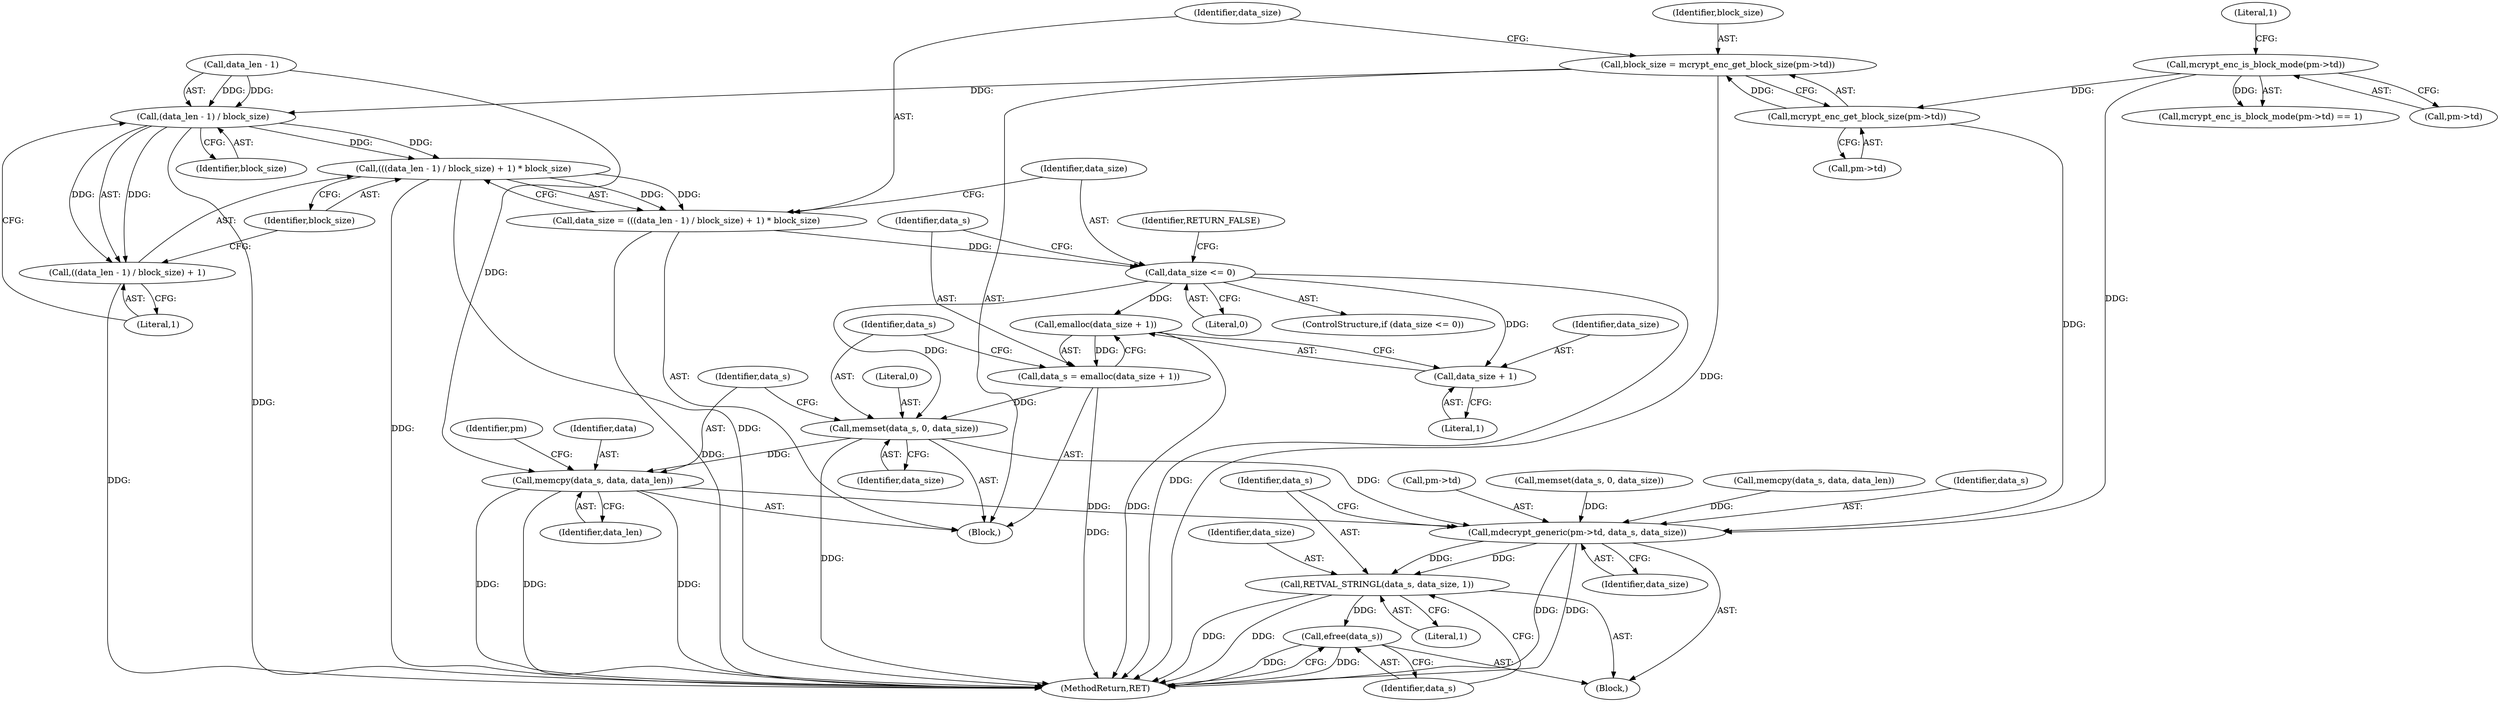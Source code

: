 digraph "0_php-src_6c5211a0cef0cc2854eaa387e0eb036e012904d0?w=1_2@API" {
"1000128" [label="(Call,block_size = mcrypt_enc_get_block_size(pm->td))"];
"1000130" [label="(Call,mcrypt_enc_get_block_size(pm->td))"];
"1000122" [label="(Call,mcrypt_enc_is_block_mode(pm->td))"];
"1000138" [label="(Call,(data_len - 1) / block_size)"];
"1000136" [label="(Call,(((data_len - 1) / block_size) + 1) * block_size)"];
"1000134" [label="(Call,data_size = (((data_len - 1) / block_size) + 1) * block_size)"];
"1000146" [label="(Call,data_size <= 0)"];
"1000153" [label="(Call,emalloc(data_size + 1))"];
"1000151" [label="(Call,data_s = emalloc(data_size + 1))"];
"1000157" [label="(Call,memset(data_s, 0, data_size))"];
"1000161" [label="(Call,memcpy(data_s, data, data_len))"];
"1000184" [label="(Call,mdecrypt_generic(pm->td, data_s, data_size))"];
"1000190" [label="(Call,RETVAL_STRINGL(data_s, data_size, 1))"];
"1000194" [label="(Call,efree(data_s))"];
"1000154" [label="(Call,data_size + 1)"];
"1000137" [label="(Call,((data_len - 1) / block_size) + 1)"];
"1000154" [label="(Call,data_size + 1)"];
"1000128" [label="(Call,block_size = mcrypt_enc_get_block_size(pm->td))"];
"1000135" [label="(Identifier,data_size)"];
"1000142" [label="(Identifier,block_size)"];
"1000189" [label="(Identifier,data_size)"];
"1000148" [label="(Literal,0)"];
"1000195" [label="(Identifier,data_s)"];
"1000138" [label="(Call,(data_len - 1) / block_size)"];
"1000190" [label="(Call,RETVAL_STRINGL(data_s, data_size, 1))"];
"1000185" [label="(Call,pm->td)"];
"1000193" [label="(Literal,1)"];
"1000176" [label="(Call,memset(data_s, 0, data_size))"];
"1000163" [label="(Identifier,data)"];
"1000196" [label="(MethodReturn,RET)"];
"1000155" [label="(Identifier,data_size)"];
"1000122" [label="(Call,mcrypt_enc_is_block_mode(pm->td))"];
"1000139" [label="(Call,data_len - 1)"];
"1000152" [label="(Identifier,data_s)"];
"1000159" [label="(Literal,0)"];
"1000192" [label="(Identifier,data_size)"];
"1000162" [label="(Identifier,data_s)"];
"1000145" [label="(ControlStructure,if (data_size <= 0))"];
"1000180" [label="(Call,memcpy(data_s, data, data_len))"];
"1000161" [label="(Call,memcpy(data_s, data, data_len))"];
"1000151" [label="(Call,data_s = emalloc(data_size + 1))"];
"1000186" [label="(Identifier,pm)"];
"1000131" [label="(Call,pm->td)"];
"1000144" [label="(Identifier,block_size)"];
"1000153" [label="(Call,emalloc(data_size + 1))"];
"1000143" [label="(Literal,1)"];
"1000150" [label="(Identifier,RETURN_FALSE)"];
"1000160" [label="(Identifier,data_size)"];
"1000137" [label="(Call,((data_len - 1) / block_size) + 1)"];
"1000164" [label="(Identifier,data_len)"];
"1000127" [label="(Block,)"];
"1000146" [label="(Call,data_size <= 0)"];
"1000121" [label="(Call,mcrypt_enc_is_block_mode(pm->td) == 1)"];
"1000156" [label="(Literal,1)"];
"1000105" [label="(Block,)"];
"1000194" [label="(Call,efree(data_s))"];
"1000123" [label="(Call,pm->td)"];
"1000184" [label="(Call,mdecrypt_generic(pm->td, data_s, data_size))"];
"1000158" [label="(Identifier,data_s)"];
"1000191" [label="(Identifier,data_s)"];
"1000130" [label="(Call,mcrypt_enc_get_block_size(pm->td))"];
"1000136" [label="(Call,(((data_len - 1) / block_size) + 1) * block_size)"];
"1000129" [label="(Identifier,block_size)"];
"1000126" [label="(Literal,1)"];
"1000134" [label="(Call,data_size = (((data_len - 1) / block_size) + 1) * block_size)"];
"1000147" [label="(Identifier,data_size)"];
"1000157" [label="(Call,memset(data_s, 0, data_size))"];
"1000188" [label="(Identifier,data_s)"];
"1000128" -> "1000127"  [label="AST: "];
"1000128" -> "1000130"  [label="CFG: "];
"1000129" -> "1000128"  [label="AST: "];
"1000130" -> "1000128"  [label="AST: "];
"1000135" -> "1000128"  [label="CFG: "];
"1000128" -> "1000196"  [label="DDG: "];
"1000130" -> "1000128"  [label="DDG: "];
"1000128" -> "1000138"  [label="DDG: "];
"1000130" -> "1000131"  [label="CFG: "];
"1000131" -> "1000130"  [label="AST: "];
"1000122" -> "1000130"  [label="DDG: "];
"1000130" -> "1000184"  [label="DDG: "];
"1000122" -> "1000121"  [label="AST: "];
"1000122" -> "1000123"  [label="CFG: "];
"1000123" -> "1000122"  [label="AST: "];
"1000126" -> "1000122"  [label="CFG: "];
"1000122" -> "1000121"  [label="DDG: "];
"1000122" -> "1000184"  [label="DDG: "];
"1000138" -> "1000137"  [label="AST: "];
"1000138" -> "1000142"  [label="CFG: "];
"1000139" -> "1000138"  [label="AST: "];
"1000142" -> "1000138"  [label="AST: "];
"1000143" -> "1000138"  [label="CFG: "];
"1000138" -> "1000196"  [label="DDG: "];
"1000138" -> "1000136"  [label="DDG: "];
"1000138" -> "1000136"  [label="DDG: "];
"1000138" -> "1000137"  [label="DDG: "];
"1000138" -> "1000137"  [label="DDG: "];
"1000139" -> "1000138"  [label="DDG: "];
"1000139" -> "1000138"  [label="DDG: "];
"1000136" -> "1000134"  [label="AST: "];
"1000136" -> "1000144"  [label="CFG: "];
"1000137" -> "1000136"  [label="AST: "];
"1000144" -> "1000136"  [label="AST: "];
"1000134" -> "1000136"  [label="CFG: "];
"1000136" -> "1000196"  [label="DDG: "];
"1000136" -> "1000196"  [label="DDG: "];
"1000136" -> "1000134"  [label="DDG: "];
"1000136" -> "1000134"  [label="DDG: "];
"1000134" -> "1000127"  [label="AST: "];
"1000135" -> "1000134"  [label="AST: "];
"1000147" -> "1000134"  [label="CFG: "];
"1000134" -> "1000196"  [label="DDG: "];
"1000134" -> "1000146"  [label="DDG: "];
"1000146" -> "1000145"  [label="AST: "];
"1000146" -> "1000148"  [label="CFG: "];
"1000147" -> "1000146"  [label="AST: "];
"1000148" -> "1000146"  [label="AST: "];
"1000150" -> "1000146"  [label="CFG: "];
"1000152" -> "1000146"  [label="CFG: "];
"1000146" -> "1000196"  [label="DDG: "];
"1000146" -> "1000153"  [label="DDG: "];
"1000146" -> "1000154"  [label="DDG: "];
"1000146" -> "1000157"  [label="DDG: "];
"1000153" -> "1000151"  [label="AST: "];
"1000153" -> "1000154"  [label="CFG: "];
"1000154" -> "1000153"  [label="AST: "];
"1000151" -> "1000153"  [label="CFG: "];
"1000153" -> "1000196"  [label="DDG: "];
"1000153" -> "1000151"  [label="DDG: "];
"1000151" -> "1000127"  [label="AST: "];
"1000152" -> "1000151"  [label="AST: "];
"1000158" -> "1000151"  [label="CFG: "];
"1000151" -> "1000196"  [label="DDG: "];
"1000151" -> "1000157"  [label="DDG: "];
"1000157" -> "1000127"  [label="AST: "];
"1000157" -> "1000160"  [label="CFG: "];
"1000158" -> "1000157"  [label="AST: "];
"1000159" -> "1000157"  [label="AST: "];
"1000160" -> "1000157"  [label="AST: "];
"1000162" -> "1000157"  [label="CFG: "];
"1000157" -> "1000196"  [label="DDG: "];
"1000157" -> "1000161"  [label="DDG: "];
"1000157" -> "1000184"  [label="DDG: "];
"1000161" -> "1000127"  [label="AST: "];
"1000161" -> "1000164"  [label="CFG: "];
"1000162" -> "1000161"  [label="AST: "];
"1000163" -> "1000161"  [label="AST: "];
"1000164" -> "1000161"  [label="AST: "];
"1000186" -> "1000161"  [label="CFG: "];
"1000161" -> "1000196"  [label="DDG: "];
"1000161" -> "1000196"  [label="DDG: "];
"1000161" -> "1000196"  [label="DDG: "];
"1000139" -> "1000161"  [label="DDG: "];
"1000161" -> "1000184"  [label="DDG: "];
"1000184" -> "1000105"  [label="AST: "];
"1000184" -> "1000189"  [label="CFG: "];
"1000185" -> "1000184"  [label="AST: "];
"1000188" -> "1000184"  [label="AST: "];
"1000189" -> "1000184"  [label="AST: "];
"1000191" -> "1000184"  [label="CFG: "];
"1000184" -> "1000196"  [label="DDG: "];
"1000184" -> "1000196"  [label="DDG: "];
"1000180" -> "1000184"  [label="DDG: "];
"1000176" -> "1000184"  [label="DDG: "];
"1000184" -> "1000190"  [label="DDG: "];
"1000184" -> "1000190"  [label="DDG: "];
"1000190" -> "1000105"  [label="AST: "];
"1000190" -> "1000193"  [label="CFG: "];
"1000191" -> "1000190"  [label="AST: "];
"1000192" -> "1000190"  [label="AST: "];
"1000193" -> "1000190"  [label="AST: "];
"1000195" -> "1000190"  [label="CFG: "];
"1000190" -> "1000196"  [label="DDG: "];
"1000190" -> "1000196"  [label="DDG: "];
"1000190" -> "1000194"  [label="DDG: "];
"1000194" -> "1000105"  [label="AST: "];
"1000194" -> "1000195"  [label="CFG: "];
"1000195" -> "1000194"  [label="AST: "];
"1000196" -> "1000194"  [label="CFG: "];
"1000194" -> "1000196"  [label="DDG: "];
"1000194" -> "1000196"  [label="DDG: "];
"1000154" -> "1000156"  [label="CFG: "];
"1000155" -> "1000154"  [label="AST: "];
"1000156" -> "1000154"  [label="AST: "];
"1000137" -> "1000143"  [label="CFG: "];
"1000143" -> "1000137"  [label="AST: "];
"1000144" -> "1000137"  [label="CFG: "];
"1000137" -> "1000196"  [label="DDG: "];
}

